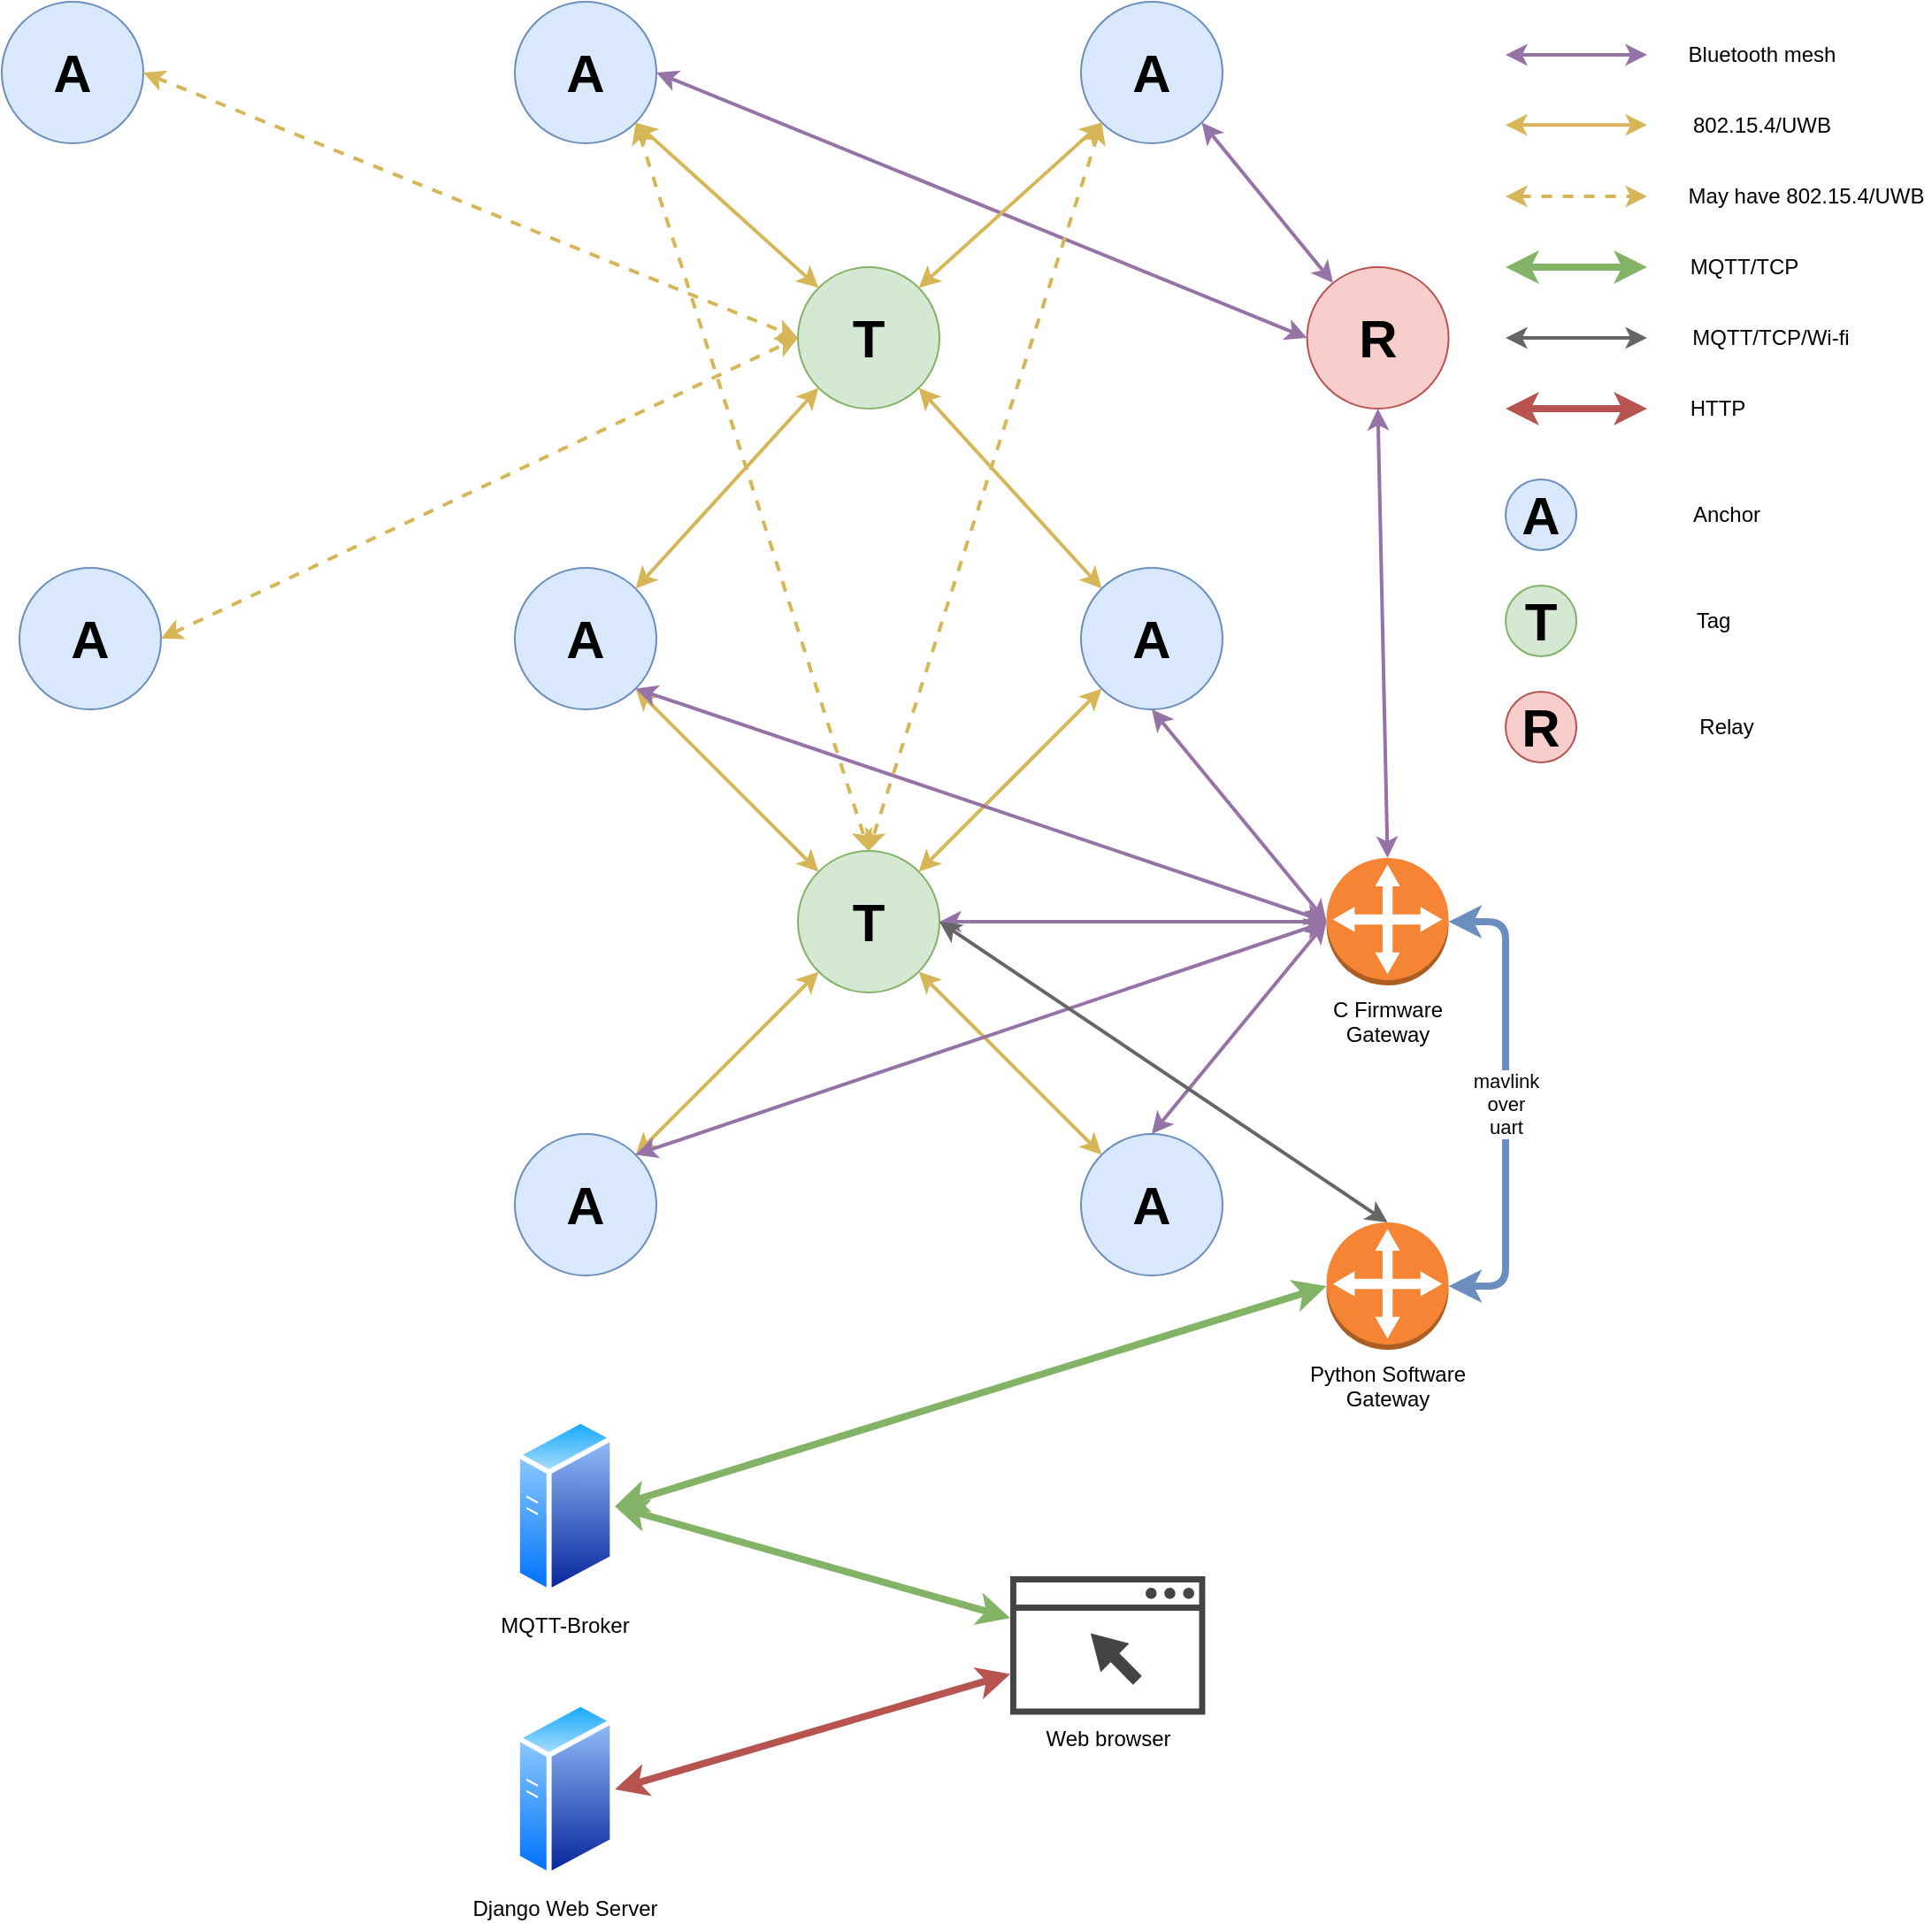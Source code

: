 <mxfile version="13.9.9" type="device"><diagram id="geFgHCsL8WMnc_o18hql" name="Page-1"><mxGraphModel dx="2786" dy="1179" grid="1" gridSize="10" guides="1" tooltips="1" connect="1" arrows="1" fold="1" page="1" pageScale="1" pageWidth="850" pageHeight="1100" math="0" shadow="0"><root><mxCell id="0"/><mxCell id="1" parent="0"/><mxCell id="Pq6GGf8-sp7qLEHiPLk--1" value="mavlink&lt;br&gt;over&lt;br&gt;uart" style="endArrow=classic;startArrow=classic;html=1;exitX=1;exitY=0.5;exitDx=0;exitDy=0;exitPerimeter=0;fillColor=#dae8fc;strokeColor=#6c8ebf;strokeWidth=4;entryX=1;entryY=0.5;entryDx=0;entryDy=0;entryPerimeter=0;" parent="1" source="Pq6GGf8-sp7qLEHiPLk--5" target="Pq6GGf8-sp7qLEHiPLk--3" edge="1"><mxGeometry width="50" height="50" relative="1" as="geometry"><mxPoint x="320" y="837.63" as="sourcePoint"/><mxPoint x="670" y="610" as="targetPoint"/><Array as="points"><mxPoint x="600" y="530"/><mxPoint x="600" y="736"/></Array></mxGeometry></mxCell><mxCell id="Pq6GGf8-sp7qLEHiPLk--2" value="MQTT-Broker" style="aspect=fixed;perimeter=ellipsePerimeter;html=1;align=center;shadow=0;dashed=0;spacingTop=3;image;image=img/lib/active_directory/generic_server.svg;" parent="1" vertex="1"><mxGeometry x="40" y="810" width="56.56" height="101" as="geometry"/></mxCell><mxCell id="Pq6GGf8-sp7qLEHiPLk--3" value="&lt;span&gt;Python Software &lt;br&gt;Gateway&lt;/span&gt;" style="outlineConnect=0;dashed=0;verticalLabelPosition=bottom;verticalAlign=top;align=center;html=1;shape=mxgraph.aws3.customer_gateway;fillColor=#F58534;gradientColor=none;" parent="1" vertex="1"><mxGeometry x="498.78" y="700" width="69" height="72" as="geometry"/></mxCell><mxCell id="Pq6GGf8-sp7qLEHiPLk--4" value="Web browser" style="pointerEvents=1;shadow=0;dashed=0;html=1;strokeColor=none;fillColor=#434445;aspect=fixed;labelPosition=center;verticalLabelPosition=bottom;verticalAlign=top;align=center;outlineConnect=0;shape=mxgraph.vvd.web_browser;" parent="1" vertex="1"><mxGeometry x="320" y="900" width="110.21" height="78.25" as="geometry"/></mxCell><mxCell id="Pq6GGf8-sp7qLEHiPLk--5" value="&lt;span&gt;C Firmware&lt;/span&gt;&lt;br&gt;&lt;span&gt;Gateway&lt;/span&gt;" style="outlineConnect=0;dashed=0;verticalLabelPosition=bottom;verticalAlign=top;align=center;html=1;shape=mxgraph.aws3.customer_gateway;fillColor=#F58534;gradientColor=none;" parent="1" vertex="1"><mxGeometry x="498.78" y="494" width="69" height="72" as="geometry"/></mxCell><mxCell id="Pq6GGf8-sp7qLEHiPLk--6" value="" style="endArrow=classic;startArrow=classic;html=1;entryX=1;entryY=0.5;entryDx=0;entryDy=0;fillColor=#d5e8d4;strokeColor=#82b366;strokeWidth=4;exitX=0;exitY=0.5;exitDx=0;exitDy=0;exitPerimeter=0;" parent="1" source="Pq6GGf8-sp7qLEHiPLk--3" target="Pq6GGf8-sp7qLEHiPLk--2" edge="1"><mxGeometry x="-0.053" y="5" width="50" height="50" relative="1" as="geometry"><mxPoint x="430" y="780" as="sourcePoint"/><mxPoint x="170" y="877.63" as="targetPoint"/><mxPoint as="offset"/></mxGeometry></mxCell><mxCell id="Pq6GGf8-sp7qLEHiPLk--7" value="Django Web Server" style="aspect=fixed;perimeter=ellipsePerimeter;html=1;align=center;shadow=0;dashed=0;spacingTop=3;image;image=img/lib/active_directory/generic_server.svg;" parent="1" vertex="1"><mxGeometry x="40" y="970" width="56.56" height="101" as="geometry"/></mxCell><mxCell id="Pq6GGf8-sp7qLEHiPLk--8" value="" style="endArrow=classic;startArrow=classic;html=1;exitX=1;exitY=0.5;exitDx=0;exitDy=0;fillColor=#f8cecc;strokeColor=#b85450;strokeWidth=4;" parent="1" source="Pq6GGf8-sp7qLEHiPLk--7" target="Pq6GGf8-sp7qLEHiPLk--4" edge="1"><mxGeometry width="50" height="50" relative="1" as="geometry"><mxPoint x="360" y="1023.13" as="sourcePoint"/><mxPoint x="410" y="973.13" as="targetPoint"/></mxGeometry></mxCell><mxCell id="Pq6GGf8-sp7qLEHiPLk--9" value="" style="endArrow=classic;startArrow=classic;html=1;entryX=1;entryY=0.5;entryDx=0;entryDy=0;fillColor=#d5e8d4;strokeColor=#82b366;strokeWidth=4;" parent="1" source="Pq6GGf8-sp7qLEHiPLk--4" target="Pq6GGf8-sp7qLEHiPLk--2" edge="1"><mxGeometry width="50" height="50" relative="1" as="geometry"><mxPoint x="360" y="1023.13" as="sourcePoint"/><mxPoint x="410" y="973.13" as="targetPoint"/></mxGeometry></mxCell><mxCell id="Pq6GGf8-sp7qLEHiPLk--14" value="&lt;font style=&quot;font-size: 30px&quot;&gt;&lt;b&gt;A&lt;/b&gt;&lt;/font&gt;" style="ellipse;whiteSpace=wrap;html=1;aspect=fixed;fillColor=#dae8fc;strokeColor=#6c8ebf;" parent="1" vertex="1"><mxGeometry x="40" y="330" width="80" height="80" as="geometry"/></mxCell><mxCell id="Pq6GGf8-sp7qLEHiPLk--15" value="&lt;font style=&quot;font-size: 30px&quot;&gt;&lt;b&gt;T&lt;/b&gt;&lt;/font&gt;" style="ellipse;whiteSpace=wrap;html=1;aspect=fixed;fillColor=#d5e8d4;strokeColor=#82b366;" parent="1" vertex="1"><mxGeometry x="200" y="490" width="80" height="80" as="geometry"/></mxCell><mxCell id="Pq6GGf8-sp7qLEHiPLk--17" value="&lt;font style=&quot;font-size: 30px&quot;&gt;&lt;b&gt;A&lt;/b&gt;&lt;/font&gt;" style="ellipse;whiteSpace=wrap;html=1;aspect=fixed;fillColor=#dae8fc;strokeColor=#6c8ebf;" parent="1" vertex="1"><mxGeometry x="40" y="650" width="80" height="80" as="geometry"/></mxCell><mxCell id="Pq6GGf8-sp7qLEHiPLk--18" value="&lt;font style=&quot;font-size: 30px&quot;&gt;&lt;b&gt;A&lt;/b&gt;&lt;/font&gt;" style="ellipse;whiteSpace=wrap;html=1;aspect=fixed;fillColor=#dae8fc;strokeColor=#6c8ebf;" parent="1" vertex="1"><mxGeometry x="360" y="650" width="80" height="80" as="geometry"/></mxCell><mxCell id="Pq6GGf8-sp7qLEHiPLk--19" value="&lt;font style=&quot;font-size: 30px&quot;&gt;&lt;b&gt;A&lt;/b&gt;&lt;/font&gt;" style="ellipse;whiteSpace=wrap;html=1;aspect=fixed;fillColor=#dae8fc;strokeColor=#6c8ebf;" parent="1" vertex="1"><mxGeometry x="360" y="330" width="80" height="80" as="geometry"/></mxCell><mxCell id="Pq6GGf8-sp7qLEHiPLk--20" value="&lt;font style=&quot;font-size: 30px&quot;&gt;&lt;b&gt;A&lt;/b&gt;&lt;/font&gt;" style="ellipse;whiteSpace=wrap;html=1;aspect=fixed;fillColor=#dae8fc;strokeColor=#6c8ebf;" parent="1" vertex="1"><mxGeometry x="40" y="10" width="80" height="80" as="geometry"/></mxCell><mxCell id="Pq6GGf8-sp7qLEHiPLk--21" value="" style="endArrow=classic;startArrow=classic;html=1;exitX=1;exitY=1;exitDx=0;exitDy=0;fillColor=#fff2cc;strokeColor=#d6b656;strokeWidth=2;" parent="1" source="Pq6GGf8-sp7qLEHiPLk--14" target="Pq6GGf8-sp7qLEHiPLk--15" edge="1"><mxGeometry width="50" height="50" relative="1" as="geometry"><mxPoint x="710" y="710" as="sourcePoint"/><mxPoint x="760" y="660" as="targetPoint"/></mxGeometry></mxCell><mxCell id="Pq6GGf8-sp7qLEHiPLk--22" value="" style="endArrow=classic;startArrow=classic;html=1;exitX=1;exitY=0;exitDx=0;exitDy=0;fillColor=#fff2cc;strokeColor=#d6b656;strokeWidth=2;" parent="1" source="Pq6GGf8-sp7qLEHiPLk--15" target="Pq6GGf8-sp7qLEHiPLk--19" edge="1"><mxGeometry width="50" height="50" relative="1" as="geometry"><mxPoint x="390" y="580" as="sourcePoint"/><mxPoint x="440" y="530" as="targetPoint"/></mxGeometry></mxCell><mxCell id="Pq6GGf8-sp7qLEHiPLk--23" value="" style="endArrow=classic;startArrow=classic;html=1;exitX=1;exitY=0;exitDx=0;exitDy=0;entryX=0;entryY=1;entryDx=0;entryDy=0;fillColor=#fff2cc;strokeColor=#d6b656;strokeWidth=2;" parent="1" source="Pq6GGf8-sp7qLEHiPLk--17" target="Pq6GGf8-sp7qLEHiPLk--15" edge="1"><mxGeometry width="50" height="50" relative="1" as="geometry"><mxPoint x="260" y="570" as="sourcePoint"/><mxPoint x="310" y="520" as="targetPoint"/></mxGeometry></mxCell><mxCell id="Pq6GGf8-sp7qLEHiPLk--24" value="" style="endArrow=classic;startArrow=classic;html=1;exitX=1;exitY=1;exitDx=0;exitDy=0;entryX=0;entryY=0;entryDx=0;entryDy=0;fillColor=#fff2cc;strokeColor=#d6b656;strokeWidth=2;" parent="1" source="Pq6GGf8-sp7qLEHiPLk--15" target="Pq6GGf8-sp7qLEHiPLk--18" edge="1"><mxGeometry width="50" height="50" relative="1" as="geometry"><mxPoint x="260" y="570" as="sourcePoint"/><mxPoint x="310" y="520" as="targetPoint"/></mxGeometry></mxCell><mxCell id="Pq6GGf8-sp7qLEHiPLk--25" value="" style="endArrow=classic;startArrow=classic;html=1;exitX=1;exitY=1;exitDx=0;exitDy=0;entryX=0.5;entryY=0;entryDx=0;entryDy=0;fillColor=#fff2cc;strokeColor=#d6b656;strokeWidth=2;dashed=1;" parent="1" source="Pq6GGf8-sp7qLEHiPLk--20" target="Pq6GGf8-sp7qLEHiPLk--15" edge="1"><mxGeometry width="50" height="50" relative="1" as="geometry"><mxPoint x="340" y="410" as="sourcePoint"/><mxPoint x="390" y="360" as="targetPoint"/></mxGeometry></mxCell><mxCell id="Pq6GGf8-sp7qLEHiPLk--26" value="&lt;font style=&quot;font-size: 30px&quot;&gt;&lt;b&gt;A&lt;/b&gt;&lt;/font&gt;" style="ellipse;whiteSpace=wrap;html=1;aspect=fixed;fillColor=#dae8fc;strokeColor=#6c8ebf;" parent="1" vertex="1"><mxGeometry x="360" y="10" width="80" height="80" as="geometry"/></mxCell><mxCell id="Pq6GGf8-sp7qLEHiPLk--27" value="&lt;font style=&quot;font-size: 30px&quot;&gt;&lt;b&gt;R&lt;/b&gt;&lt;/font&gt;" style="ellipse;whiteSpace=wrap;html=1;aspect=fixed;fillColor=#f8cecc;strokeColor=#b85450;" parent="1" vertex="1"><mxGeometry x="487.78" y="160" width="80" height="80" as="geometry"/></mxCell><mxCell id="Pq6GGf8-sp7qLEHiPLk--29" value="" style="endArrow=classic;startArrow=classic;html=1;entryX=1;entryY=1;entryDx=0;entryDy=0;exitX=0;exitY=0.5;exitDx=0;exitDy=0;exitPerimeter=0;fillColor=#e1d5e7;strokeColor=#9673a6;strokeWidth=2;" parent="1" source="Pq6GGf8-sp7qLEHiPLk--5" target="Pq6GGf8-sp7qLEHiPLk--14" edge="1"><mxGeometry width="50" height="50" relative="1" as="geometry"><mxPoint x="600" y="540" as="sourcePoint"/><mxPoint x="650" y="490" as="targetPoint"/></mxGeometry></mxCell><mxCell id="Pq6GGf8-sp7qLEHiPLk--31" value="" style="endArrow=classic;startArrow=classic;html=1;entryX=1;entryY=0;entryDx=0;entryDy=0;exitX=0;exitY=0.5;exitDx=0;exitDy=0;exitPerimeter=0;fillColor=#e1d5e7;strokeColor=#9673a6;strokeWidth=2;" parent="1" source="Pq6GGf8-sp7qLEHiPLk--5" target="Pq6GGf8-sp7qLEHiPLk--17" edge="1"><mxGeometry width="50" height="50" relative="1" as="geometry"><mxPoint x="550.005" y="570.44" as="sourcePoint"/><mxPoint x="118.284" y="408.284" as="targetPoint"/></mxGeometry></mxCell><mxCell id="Pq6GGf8-sp7qLEHiPLk--32" value="" style="endArrow=classic;startArrow=classic;html=1;entryX=1;entryY=0.5;entryDx=0;entryDy=0;exitX=0;exitY=0.5;exitDx=0;exitDy=0;exitPerimeter=0;fillColor=#e1d5e7;strokeColor=#9673a6;strokeWidth=2;" parent="1" source="Pq6GGf8-sp7qLEHiPLk--5" target="Pq6GGf8-sp7qLEHiPLk--15" edge="1"><mxGeometry width="50" height="50" relative="1" as="geometry"><mxPoint x="550.005" y="570.44" as="sourcePoint"/><mxPoint x="118.284" y="408.284" as="targetPoint"/></mxGeometry></mxCell><mxCell id="Pq6GGf8-sp7qLEHiPLk--33" value="" style="endArrow=classic;startArrow=classic;html=1;entryX=0.5;entryY=1;entryDx=0;entryDy=0;fillColor=#e1d5e7;strokeColor=#9673a6;exitX=0;exitY=0.5;exitDx=0;exitDy=0;exitPerimeter=0;strokeWidth=2;" parent="1" source="Pq6GGf8-sp7qLEHiPLk--5" target="Pq6GGf8-sp7qLEHiPLk--19" edge="1"><mxGeometry width="50" height="50" relative="1" as="geometry"><mxPoint x="530" y="590" as="sourcePoint"/><mxPoint x="290" y="540" as="targetPoint"/></mxGeometry></mxCell><mxCell id="Pq6GGf8-sp7qLEHiPLk--34" value="" style="endArrow=classic;startArrow=classic;html=1;entryX=0;entryY=0.5;entryDx=0;entryDy=0;fillColor=#e1d5e7;strokeColor=#9673a6;exitX=0.5;exitY=0;exitDx=0;exitDy=0;entryPerimeter=0;strokeWidth=2;" parent="1" source="Pq6GGf8-sp7qLEHiPLk--18" target="Pq6GGf8-sp7qLEHiPLk--5" edge="1"><mxGeometry width="50" height="50" relative="1" as="geometry"><mxPoint x="540" y="596" as="sourcePoint"/><mxPoint x="410" y="420" as="targetPoint"/></mxGeometry></mxCell><mxCell id="Pq6GGf8-sp7qLEHiPLk--37" value="" style="endArrow=classic;startArrow=classic;html=1;entryX=0.5;entryY=1;entryDx=0;entryDy=0;fillColor=#e1d5e7;strokeColor=#9673a6;exitX=0.5;exitY=0;exitDx=0;exitDy=0;exitPerimeter=0;strokeWidth=2;" parent="1" source="Pq6GGf8-sp7qLEHiPLk--5" target="Pq6GGf8-sp7qLEHiPLk--27" edge="1"><mxGeometry width="50" height="50" relative="1" as="geometry"><mxPoint x="515" y="586" as="sourcePoint"/><mxPoint x="410" y="420" as="targetPoint"/></mxGeometry></mxCell><mxCell id="Pq6GGf8-sp7qLEHiPLk--38" value="" style="endArrow=classic;startArrow=classic;html=1;entryX=1;entryY=0.5;entryDx=0;entryDy=0;fillColor=#e1d5e7;strokeColor=#9673a6;exitX=0;exitY=0.5;exitDx=0;exitDy=0;strokeWidth=2;" parent="1" source="Pq6GGf8-sp7qLEHiPLk--27" target="Pq6GGf8-sp7qLEHiPLk--20" edge="1"><mxGeometry width="50" height="50" relative="1" as="geometry"><mxPoint x="549.5" y="550" as="sourcePoint"/><mxPoint x="435" y="220" as="targetPoint"/></mxGeometry></mxCell><mxCell id="Pq6GGf8-sp7qLEHiPLk--39" value="" style="endArrow=classic;startArrow=classic;html=1;entryX=1;entryY=1;entryDx=0;entryDy=0;fillColor=#e1d5e7;strokeColor=#9673a6;strokeWidth=2;" parent="1" source="Pq6GGf8-sp7qLEHiPLk--27" target="Pq6GGf8-sp7qLEHiPLk--26" edge="1"><mxGeometry width="50" height="50" relative="1" as="geometry"><mxPoint x="355" y="220" as="sourcePoint"/><mxPoint x="90.0" y="100" as="targetPoint"/></mxGeometry></mxCell><mxCell id="Pq6GGf8-sp7qLEHiPLk--41" value="" style="endArrow=classic;startArrow=classic;html=1;exitX=0;exitY=1;exitDx=0;exitDy=0;fillColor=#fff2cc;strokeColor=#d6b656;entryX=0.5;entryY=0;entryDx=0;entryDy=0;strokeWidth=2;dashed=1;" parent="1" source="Pq6GGf8-sp7qLEHiPLk--26" target="Pq6GGf8-sp7qLEHiPLk--15" edge="1"><mxGeometry width="50" height="50" relative="1" as="geometry"><mxPoint x="371.716" y="78.284" as="sourcePoint"/><mxPoint x="240" y="500" as="targetPoint"/></mxGeometry></mxCell><mxCell id="Pq6GGf8-sp7qLEHiPLk--42" value="" style="endArrow=classic;startArrow=classic;html=1;strokeWidth=2;exitX=0.5;exitY=0;exitDx=0;exitDy=0;exitPerimeter=0;entryX=1;entryY=0.5;entryDx=0;entryDy=0;fillColor=#f5f5f5;strokeColor=#666666;" parent="1" source="Pq6GGf8-sp7qLEHiPLk--3" target="Pq6GGf8-sp7qLEHiPLk--15" edge="1"><mxGeometry width="50" height="50" relative="1" as="geometry"><mxPoint x="130" y="750" as="sourcePoint"/><mxPoint x="270" y="560" as="targetPoint"/></mxGeometry></mxCell><mxCell id="sc1BDuz8ujaDwOlUTZu9-1" value="&lt;font style=&quot;font-size: 30px&quot;&gt;&lt;b&gt;T&lt;/b&gt;&lt;/font&gt;" style="ellipse;whiteSpace=wrap;html=1;aspect=fixed;fillColor=#d5e8d4;strokeColor=#82b366;" vertex="1" parent="1"><mxGeometry x="200" y="160" width="80" height="80" as="geometry"/></mxCell><mxCell id="sc1BDuz8ujaDwOlUTZu9-2" value="" style="endArrow=classic;startArrow=classic;html=1;exitX=1;exitY=1;exitDx=0;exitDy=0;fillColor=#fff2cc;strokeColor=#d6b656;strokeWidth=2;entryX=0;entryY=0;entryDx=0;entryDy=0;" edge="1" parent="1" source="Pq6GGf8-sp7qLEHiPLk--20" target="sc1BDuz8ujaDwOlUTZu9-1"><mxGeometry width="50" height="50" relative="1" as="geometry"><mxPoint x="118.284" y="408.284" as="sourcePoint"/><mxPoint x="221.716" y="511.716" as="targetPoint"/></mxGeometry></mxCell><mxCell id="sc1BDuz8ujaDwOlUTZu9-3" value="" style="endArrow=classic;startArrow=classic;html=1;exitX=0;exitY=1;exitDx=0;exitDy=0;fillColor=#fff2cc;strokeColor=#d6b656;strokeWidth=2;entryX=1;entryY=0;entryDx=0;entryDy=0;" edge="1" parent="1" source="Pq6GGf8-sp7qLEHiPLk--26" target="sc1BDuz8ujaDwOlUTZu9-1"><mxGeometry width="50" height="50" relative="1" as="geometry"><mxPoint x="118.284" y="88.284" as="sourcePoint"/><mxPoint x="211.716" y="241.716" as="targetPoint"/></mxGeometry></mxCell><mxCell id="sc1BDuz8ujaDwOlUTZu9-4" value="" style="endArrow=classic;startArrow=classic;html=1;exitX=1;exitY=0;exitDx=0;exitDy=0;fillColor=#fff2cc;strokeColor=#d6b656;strokeWidth=2;entryX=0;entryY=1;entryDx=0;entryDy=0;" edge="1" parent="1" source="Pq6GGf8-sp7qLEHiPLk--14" target="sc1BDuz8ujaDwOlUTZu9-1"><mxGeometry width="50" height="50" relative="1" as="geometry"><mxPoint x="128.284" y="98.284" as="sourcePoint"/><mxPoint x="221.716" y="251.716" as="targetPoint"/></mxGeometry></mxCell><mxCell id="sc1BDuz8ujaDwOlUTZu9-5" value="" style="endArrow=classic;startArrow=classic;html=1;exitX=0;exitY=0;exitDx=0;exitDy=0;fillColor=#fff2cc;strokeColor=#d6b656;strokeWidth=2;entryX=1;entryY=1;entryDx=0;entryDy=0;" edge="1" parent="1" source="Pq6GGf8-sp7qLEHiPLk--19" target="sc1BDuz8ujaDwOlUTZu9-1"><mxGeometry width="50" height="50" relative="1" as="geometry"><mxPoint x="138.284" y="108.284" as="sourcePoint"/><mxPoint x="231.716" y="261.716" as="targetPoint"/></mxGeometry></mxCell><mxCell id="sc1BDuz8ujaDwOlUTZu9-6" value="" style="endArrow=classic;startArrow=classic;html=1;fillColor=#e1d5e7;strokeColor=#9673a6;strokeWidth=2;" edge="1" parent="1"><mxGeometry width="50" height="50" relative="1" as="geometry"><mxPoint x="680" y="40" as="sourcePoint"/><mxPoint x="600" y="40" as="targetPoint"/></mxGeometry></mxCell><mxCell id="sc1BDuz8ujaDwOlUTZu9-7" value="Bluetooth mesh" style="text;html=1;strokeColor=none;fillColor=none;align=center;verticalAlign=middle;whiteSpace=wrap;rounded=0;" vertex="1" parent="1"><mxGeometry x="700" y="30" width="90" height="20" as="geometry"/></mxCell><mxCell id="sc1BDuz8ujaDwOlUTZu9-9" value="802.15.4/UWB" style="text;html=1;strokeColor=none;fillColor=none;align=center;verticalAlign=middle;whiteSpace=wrap;rounded=0;" vertex="1" parent="1"><mxGeometry x="700" y="70" width="90" height="20" as="geometry"/></mxCell><mxCell id="sc1BDuz8ujaDwOlUTZu9-10" value="" style="endArrow=classic;startArrow=classic;html=1;fillColor=#fff2cc;strokeColor=#d6b656;strokeWidth=2;" edge="1" parent="1"><mxGeometry width="50" height="50" relative="1" as="geometry"><mxPoint x="680" y="79.66" as="sourcePoint"/><mxPoint x="600" y="79.66" as="targetPoint"/></mxGeometry></mxCell><mxCell id="sc1BDuz8ujaDwOlUTZu9-11" value="" style="endArrow=classic;startArrow=classic;html=1;fillColor=#d5e8d4;strokeColor=#82b366;strokeWidth=4;" edge="1" parent="1"><mxGeometry width="50" height="50" relative="1" as="geometry"><mxPoint x="680" y="160" as="sourcePoint"/><mxPoint x="600" y="160" as="targetPoint"/></mxGeometry></mxCell><mxCell id="sc1BDuz8ujaDwOlUTZu9-12" value="MQTT/TCP" style="text;html=1;strokeColor=none;fillColor=none;align=center;verticalAlign=middle;whiteSpace=wrap;rounded=0;" vertex="1" parent="1"><mxGeometry x="700" y="150" width="70" height="20" as="geometry"/></mxCell><mxCell id="sc1BDuz8ujaDwOlUTZu9-13" value="" style="endArrow=classic;startArrow=classic;html=1;strokeWidth=2;fillColor=#f5f5f5;strokeColor=#666666;" edge="1" parent="1"><mxGeometry width="50" height="50" relative="1" as="geometry"><mxPoint x="680" y="200" as="sourcePoint"/><mxPoint x="600" y="200" as="targetPoint"/></mxGeometry></mxCell><mxCell id="sc1BDuz8ujaDwOlUTZu9-14" value="MQTT/TCP/Wi-fi" style="text;html=1;strokeColor=none;fillColor=none;align=center;verticalAlign=middle;whiteSpace=wrap;rounded=0;" vertex="1" parent="1"><mxGeometry x="700" y="190" width="100" height="20" as="geometry"/></mxCell><mxCell id="sc1BDuz8ujaDwOlUTZu9-15" value="" style="endArrow=classic;startArrow=classic;html=1;fillColor=#fff2cc;strokeColor=#d6b656;strokeWidth=2;dashed=1;" edge="1" parent="1"><mxGeometry width="50" height="50" relative="1" as="geometry"><mxPoint x="600" y="120" as="sourcePoint"/><mxPoint x="680" y="120" as="targetPoint"/></mxGeometry></mxCell><mxCell id="sc1BDuz8ujaDwOlUTZu9-16" value="May have 802.15.4/UWB" style="text;html=1;strokeColor=none;fillColor=none;align=center;verticalAlign=middle;whiteSpace=wrap;rounded=0;" vertex="1" parent="1"><mxGeometry x="700" y="110" width="140" height="20" as="geometry"/></mxCell><mxCell id="sc1BDuz8ujaDwOlUTZu9-18" value="" style="endArrow=classic;startArrow=classic;html=1;fillColor=#f8cecc;strokeColor=#b85450;strokeWidth=4;" edge="1" parent="1"><mxGeometry width="50" height="50" relative="1" as="geometry"><mxPoint x="680" y="240" as="sourcePoint"/><mxPoint x="600" y="240" as="targetPoint"/></mxGeometry></mxCell><mxCell id="sc1BDuz8ujaDwOlUTZu9-19" value="HTTP" style="text;html=1;strokeColor=none;fillColor=none;align=center;verticalAlign=middle;whiteSpace=wrap;rounded=0;" vertex="1" parent="1"><mxGeometry x="700" y="230" width="40" height="20" as="geometry"/></mxCell><mxCell id="sc1BDuz8ujaDwOlUTZu9-20" value="&lt;font style=&quot;font-size: 30px&quot;&gt;&lt;b&gt;A&lt;/b&gt;&lt;/font&gt;" style="ellipse;whiteSpace=wrap;html=1;aspect=fixed;fillColor=#dae8fc;strokeColor=#6c8ebf;" vertex="1" parent="1"><mxGeometry x="600" y="280" width="40" height="40" as="geometry"/></mxCell><mxCell id="sc1BDuz8ujaDwOlUTZu9-21" value="Anchor" style="text;html=1;strokeColor=none;fillColor=none;align=center;verticalAlign=middle;whiteSpace=wrap;rounded=0;" vertex="1" parent="1"><mxGeometry x="700" y="290" width="50" height="20" as="geometry"/></mxCell><mxCell id="sc1BDuz8ujaDwOlUTZu9-22" value="&lt;font style=&quot;font-size: 30px&quot;&gt;&lt;b&gt;T&lt;/b&gt;&lt;/font&gt;" style="ellipse;whiteSpace=wrap;html=1;aspect=fixed;fillColor=#d5e8d4;strokeColor=#82b366;" vertex="1" parent="1"><mxGeometry x="600" y="340" width="40" height="40" as="geometry"/></mxCell><mxCell id="sc1BDuz8ujaDwOlUTZu9-23" value="Tag" style="text;html=1;strokeColor=none;fillColor=none;align=center;verticalAlign=middle;whiteSpace=wrap;rounded=0;" vertex="1" parent="1"><mxGeometry x="700" y="350" width="35" height="20" as="geometry"/></mxCell><mxCell id="sc1BDuz8ujaDwOlUTZu9-24" value="&lt;font style=&quot;font-size: 30px&quot;&gt;&lt;b&gt;R&lt;/b&gt;&lt;/font&gt;" style="ellipse;whiteSpace=wrap;html=1;aspect=fixed;fillColor=#f8cecc;strokeColor=#b85450;direction=south;" vertex="1" parent="1"><mxGeometry x="600" y="400" width="40" height="40" as="geometry"/></mxCell><mxCell id="sc1BDuz8ujaDwOlUTZu9-25" value="Relay" style="text;html=1;strokeColor=none;fillColor=none;align=center;verticalAlign=middle;whiteSpace=wrap;rounded=0;" vertex="1" parent="1"><mxGeometry x="700" y="410" width="50" height="20" as="geometry"/></mxCell><mxCell id="sc1BDuz8ujaDwOlUTZu9-27" value="&lt;font style=&quot;font-size: 30px&quot;&gt;&lt;b&gt;A&lt;/b&gt;&lt;/font&gt;" style="ellipse;whiteSpace=wrap;html=1;aspect=fixed;fillColor=#dae8fc;strokeColor=#6c8ebf;" vertex="1" parent="1"><mxGeometry x="-240" y="330" width="80" height="80" as="geometry"/></mxCell><mxCell id="sc1BDuz8ujaDwOlUTZu9-28" value="&lt;font style=&quot;font-size: 30px&quot;&gt;&lt;b&gt;A&lt;/b&gt;&lt;/font&gt;" style="ellipse;whiteSpace=wrap;html=1;aspect=fixed;fillColor=#dae8fc;strokeColor=#6c8ebf;" vertex="1" parent="1"><mxGeometry x="-250" y="10" width="80" height="80" as="geometry"/></mxCell><mxCell id="sc1BDuz8ujaDwOlUTZu9-29" value="" style="endArrow=classic;startArrow=classic;html=1;exitX=1;exitY=0.5;exitDx=0;exitDy=0;entryX=0;entryY=0.5;entryDx=0;entryDy=0;fillColor=#fff2cc;strokeColor=#d6b656;strokeWidth=2;dashed=1;" edge="1" parent="1" source="sc1BDuz8ujaDwOlUTZu9-27" target="sc1BDuz8ujaDwOlUTZu9-1"><mxGeometry width="50" height="50" relative="1" as="geometry"><mxPoint x="118.284" y="88.284" as="sourcePoint"/><mxPoint x="250" y="500" as="targetPoint"/></mxGeometry></mxCell><mxCell id="sc1BDuz8ujaDwOlUTZu9-30" value="" style="endArrow=classic;startArrow=classic;html=1;exitX=1;exitY=0.5;exitDx=0;exitDy=0;entryX=0;entryY=0.5;entryDx=0;entryDy=0;fillColor=#fff2cc;strokeColor=#d6b656;strokeWidth=2;dashed=1;" edge="1" parent="1" source="sc1BDuz8ujaDwOlUTZu9-28" target="sc1BDuz8ujaDwOlUTZu9-1"><mxGeometry width="50" height="50" relative="1" as="geometry"><mxPoint x="118.284" y="-131.716" as="sourcePoint"/><mxPoint x="250" y="170" as="targetPoint"/></mxGeometry></mxCell></root></mxGraphModel></diagram></mxfile>